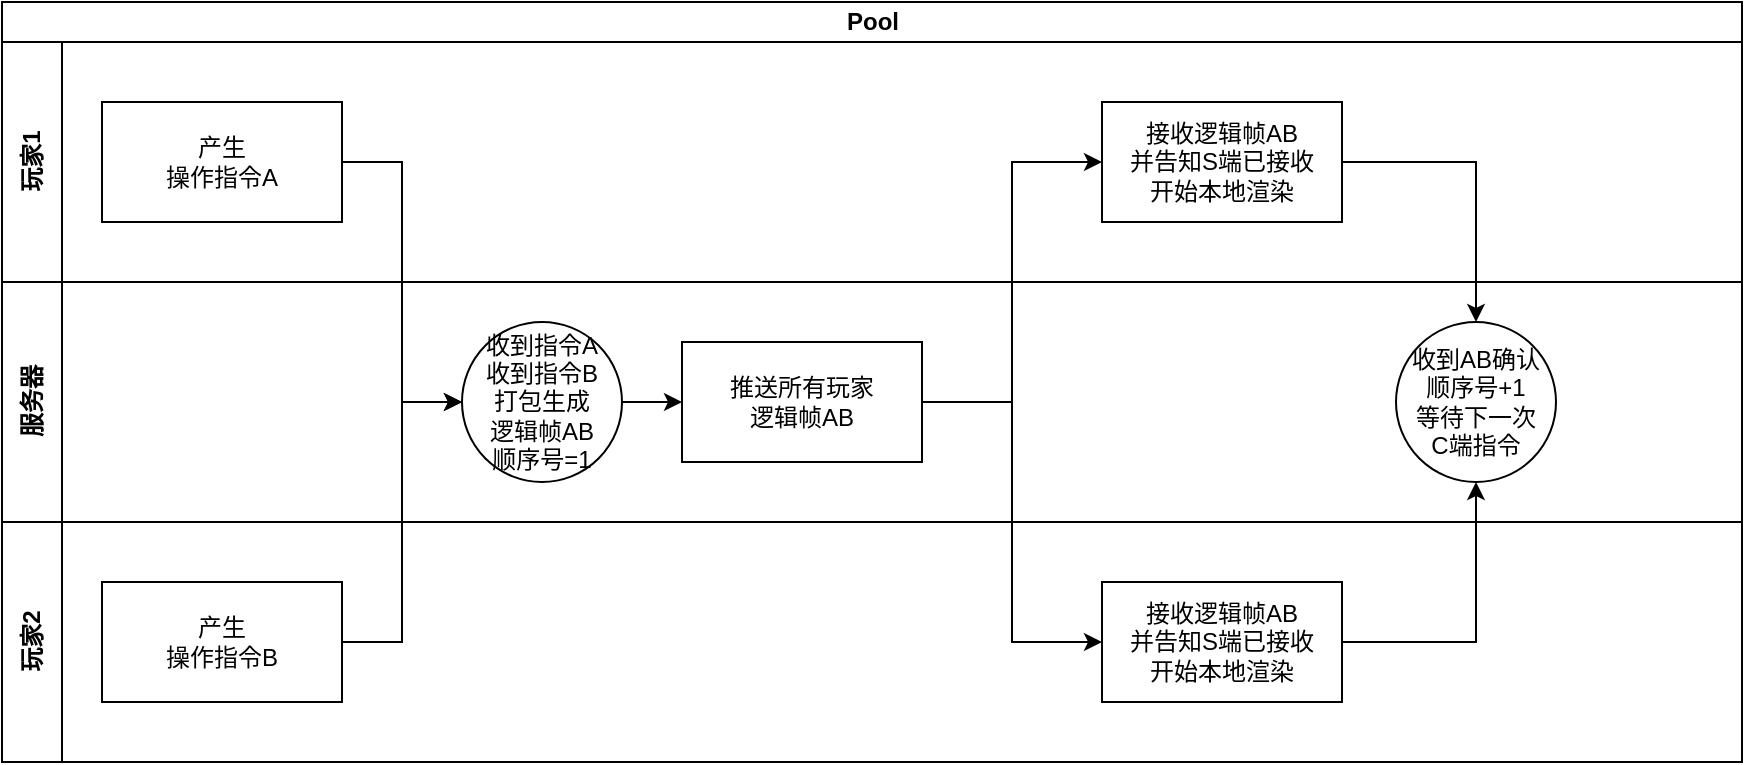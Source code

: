 <mxfile version="14.6.3" type="github">
  <diagram id="-5-jdhdnzxWbleS5DXfY" name="Page-1">
    <mxGraphModel dx="1426" dy="647" grid="1" gridSize="10" guides="1" tooltips="1" connect="1" arrows="1" fold="1" page="1" pageScale="1" pageWidth="827" pageHeight="1169" math="0" shadow="0">
      <root>
        <mxCell id="0" />
        <mxCell id="1" parent="0" />
        <mxCell id="7hrJLlgsWt-9u6O5V6BG-1" value="Pool" style="swimlane;html=1;childLayout=stackLayout;resizeParent=1;resizeParentMax=0;horizontal=1;startSize=20;horizontalStack=0;" parent="1" vertex="1">
          <mxGeometry x="50" y="40" width="870" height="380" as="geometry" />
        </mxCell>
        <mxCell id="7hrJLlgsWt-9u6O5V6BG-2" value="玩家1" style="swimlane;html=1;startSize=30;horizontal=0;" parent="7hrJLlgsWt-9u6O5V6BG-1" vertex="1">
          <mxGeometry y="20" width="870" height="120" as="geometry" />
        </mxCell>
        <mxCell id="7hrJLlgsWt-9u6O5V6BG-5" value="产生&lt;br&gt;操作指令A" style="rounded=0;whiteSpace=wrap;html=1;" parent="7hrJLlgsWt-9u6O5V6BG-2" vertex="1">
          <mxGeometry x="50" y="30" width="120" height="60" as="geometry" />
        </mxCell>
        <mxCell id="7hrJLlgsWt-9u6O5V6BG-11" value="接收逻辑帧AB&lt;br&gt;并告知S端已接收&lt;br&gt;开始本地渲染" style="rounded=0;whiteSpace=wrap;html=1;" parent="7hrJLlgsWt-9u6O5V6BG-2" vertex="1">
          <mxGeometry x="550" y="30" width="120" height="60" as="geometry" />
        </mxCell>
        <mxCell id="7hrJLlgsWt-9u6O5V6BG-3" value="服务器" style="swimlane;html=1;startSize=30;horizontal=0;" parent="7hrJLlgsWt-9u6O5V6BG-1" vertex="1">
          <mxGeometry y="140" width="870" height="120" as="geometry" />
        </mxCell>
        <mxCell id="7hrJLlgsWt-9u6O5V6BG-15" style="edgeStyle=orthogonalEdgeStyle;rounded=0;orthogonalLoop=1;jettySize=auto;html=1;entryX=0;entryY=0.5;entryDx=0;entryDy=0;" parent="7hrJLlgsWt-9u6O5V6BG-3" source="7hrJLlgsWt-9u6O5V6BG-7" target="7hrJLlgsWt-9u6O5V6BG-10" edge="1">
          <mxGeometry relative="1" as="geometry" />
        </mxCell>
        <mxCell id="7hrJLlgsWt-9u6O5V6BG-7" value="收到指令A&lt;br&gt;收到指令B&lt;br&gt;打包生成&lt;br&gt;逻辑帧AB&lt;br&gt;顺序号=1" style="ellipse;whiteSpace=wrap;html=1;aspect=fixed;" parent="7hrJLlgsWt-9u6O5V6BG-3" vertex="1">
          <mxGeometry x="230" y="20" width="80" height="80" as="geometry" />
        </mxCell>
        <mxCell id="7hrJLlgsWt-9u6O5V6BG-10" value="推送所有玩家&lt;br&gt;逻辑帧AB" style="rounded=0;whiteSpace=wrap;html=1;" parent="7hrJLlgsWt-9u6O5V6BG-3" vertex="1">
          <mxGeometry x="340" y="30" width="120" height="60" as="geometry" />
        </mxCell>
        <mxCell id="AFSrom-hQQR1lpxEIdzh-1" value="收到AB确认&lt;br&gt;顺序号+1&lt;br&gt;等待下一次&lt;br&gt;C端指令" style="ellipse;whiteSpace=wrap;html=1;aspect=fixed;" vertex="1" parent="7hrJLlgsWt-9u6O5V6BG-3">
          <mxGeometry x="697" y="20" width="80" height="80" as="geometry" />
        </mxCell>
        <mxCell id="7hrJLlgsWt-9u6O5V6BG-4" value="玩家2" style="swimlane;html=1;startSize=30;horizontal=0;" parent="7hrJLlgsWt-9u6O5V6BG-1" vertex="1">
          <mxGeometry y="260" width="870" height="120" as="geometry" />
        </mxCell>
        <mxCell id="7hrJLlgsWt-9u6O5V6BG-6" value="产生&lt;br&gt;操作指令B" style="rounded=0;whiteSpace=wrap;html=1;" parent="7hrJLlgsWt-9u6O5V6BG-4" vertex="1">
          <mxGeometry x="50" y="30" width="120" height="60" as="geometry" />
        </mxCell>
        <mxCell id="7hrJLlgsWt-9u6O5V6BG-12" value="接收逻辑帧AB&lt;br&gt;并告知S端已接收&lt;br&gt;开始本地渲染" style="rounded=0;whiteSpace=wrap;html=1;" parent="7hrJLlgsWt-9u6O5V6BG-4" vertex="1">
          <mxGeometry x="550" y="30" width="120" height="60" as="geometry" />
        </mxCell>
        <mxCell id="7hrJLlgsWt-9u6O5V6BG-8" style="edgeStyle=orthogonalEdgeStyle;rounded=0;orthogonalLoop=1;jettySize=auto;html=1;entryX=0;entryY=0.5;entryDx=0;entryDy=0;" parent="7hrJLlgsWt-9u6O5V6BG-1" source="7hrJLlgsWt-9u6O5V6BG-5" target="7hrJLlgsWt-9u6O5V6BG-7" edge="1">
          <mxGeometry relative="1" as="geometry" />
        </mxCell>
        <mxCell id="7hrJLlgsWt-9u6O5V6BG-9" style="edgeStyle=orthogonalEdgeStyle;rounded=0;orthogonalLoop=1;jettySize=auto;html=1;entryX=0;entryY=0.5;entryDx=0;entryDy=0;" parent="7hrJLlgsWt-9u6O5V6BG-1" source="7hrJLlgsWt-9u6O5V6BG-6" target="7hrJLlgsWt-9u6O5V6BG-7" edge="1">
          <mxGeometry relative="1" as="geometry" />
        </mxCell>
        <mxCell id="7hrJLlgsWt-9u6O5V6BG-13" style="edgeStyle=orthogonalEdgeStyle;rounded=0;orthogonalLoop=1;jettySize=auto;html=1;entryX=0;entryY=0.5;entryDx=0;entryDy=0;" parent="7hrJLlgsWt-9u6O5V6BG-1" source="7hrJLlgsWt-9u6O5V6BG-10" target="7hrJLlgsWt-9u6O5V6BG-11" edge="1">
          <mxGeometry relative="1" as="geometry" />
        </mxCell>
        <mxCell id="7hrJLlgsWt-9u6O5V6BG-14" style="edgeStyle=orthogonalEdgeStyle;rounded=0;orthogonalLoop=1;jettySize=auto;html=1;entryX=0;entryY=0.5;entryDx=0;entryDy=0;" parent="7hrJLlgsWt-9u6O5V6BG-1" source="7hrJLlgsWt-9u6O5V6BG-10" target="7hrJLlgsWt-9u6O5V6BG-12" edge="1">
          <mxGeometry relative="1" as="geometry" />
        </mxCell>
        <mxCell id="AFSrom-hQQR1lpxEIdzh-2" style="edgeStyle=orthogonalEdgeStyle;rounded=0;orthogonalLoop=1;jettySize=auto;html=1;" edge="1" parent="7hrJLlgsWt-9u6O5V6BG-1" source="7hrJLlgsWt-9u6O5V6BG-11" target="AFSrom-hQQR1lpxEIdzh-1">
          <mxGeometry relative="1" as="geometry" />
        </mxCell>
        <mxCell id="AFSrom-hQQR1lpxEIdzh-3" style="edgeStyle=orthogonalEdgeStyle;rounded=0;orthogonalLoop=1;jettySize=auto;html=1;entryX=0.5;entryY=1;entryDx=0;entryDy=0;" edge="1" parent="7hrJLlgsWt-9u6O5V6BG-1" source="7hrJLlgsWt-9u6O5V6BG-12" target="AFSrom-hQQR1lpxEIdzh-1">
          <mxGeometry relative="1" as="geometry" />
        </mxCell>
      </root>
    </mxGraphModel>
  </diagram>
</mxfile>

